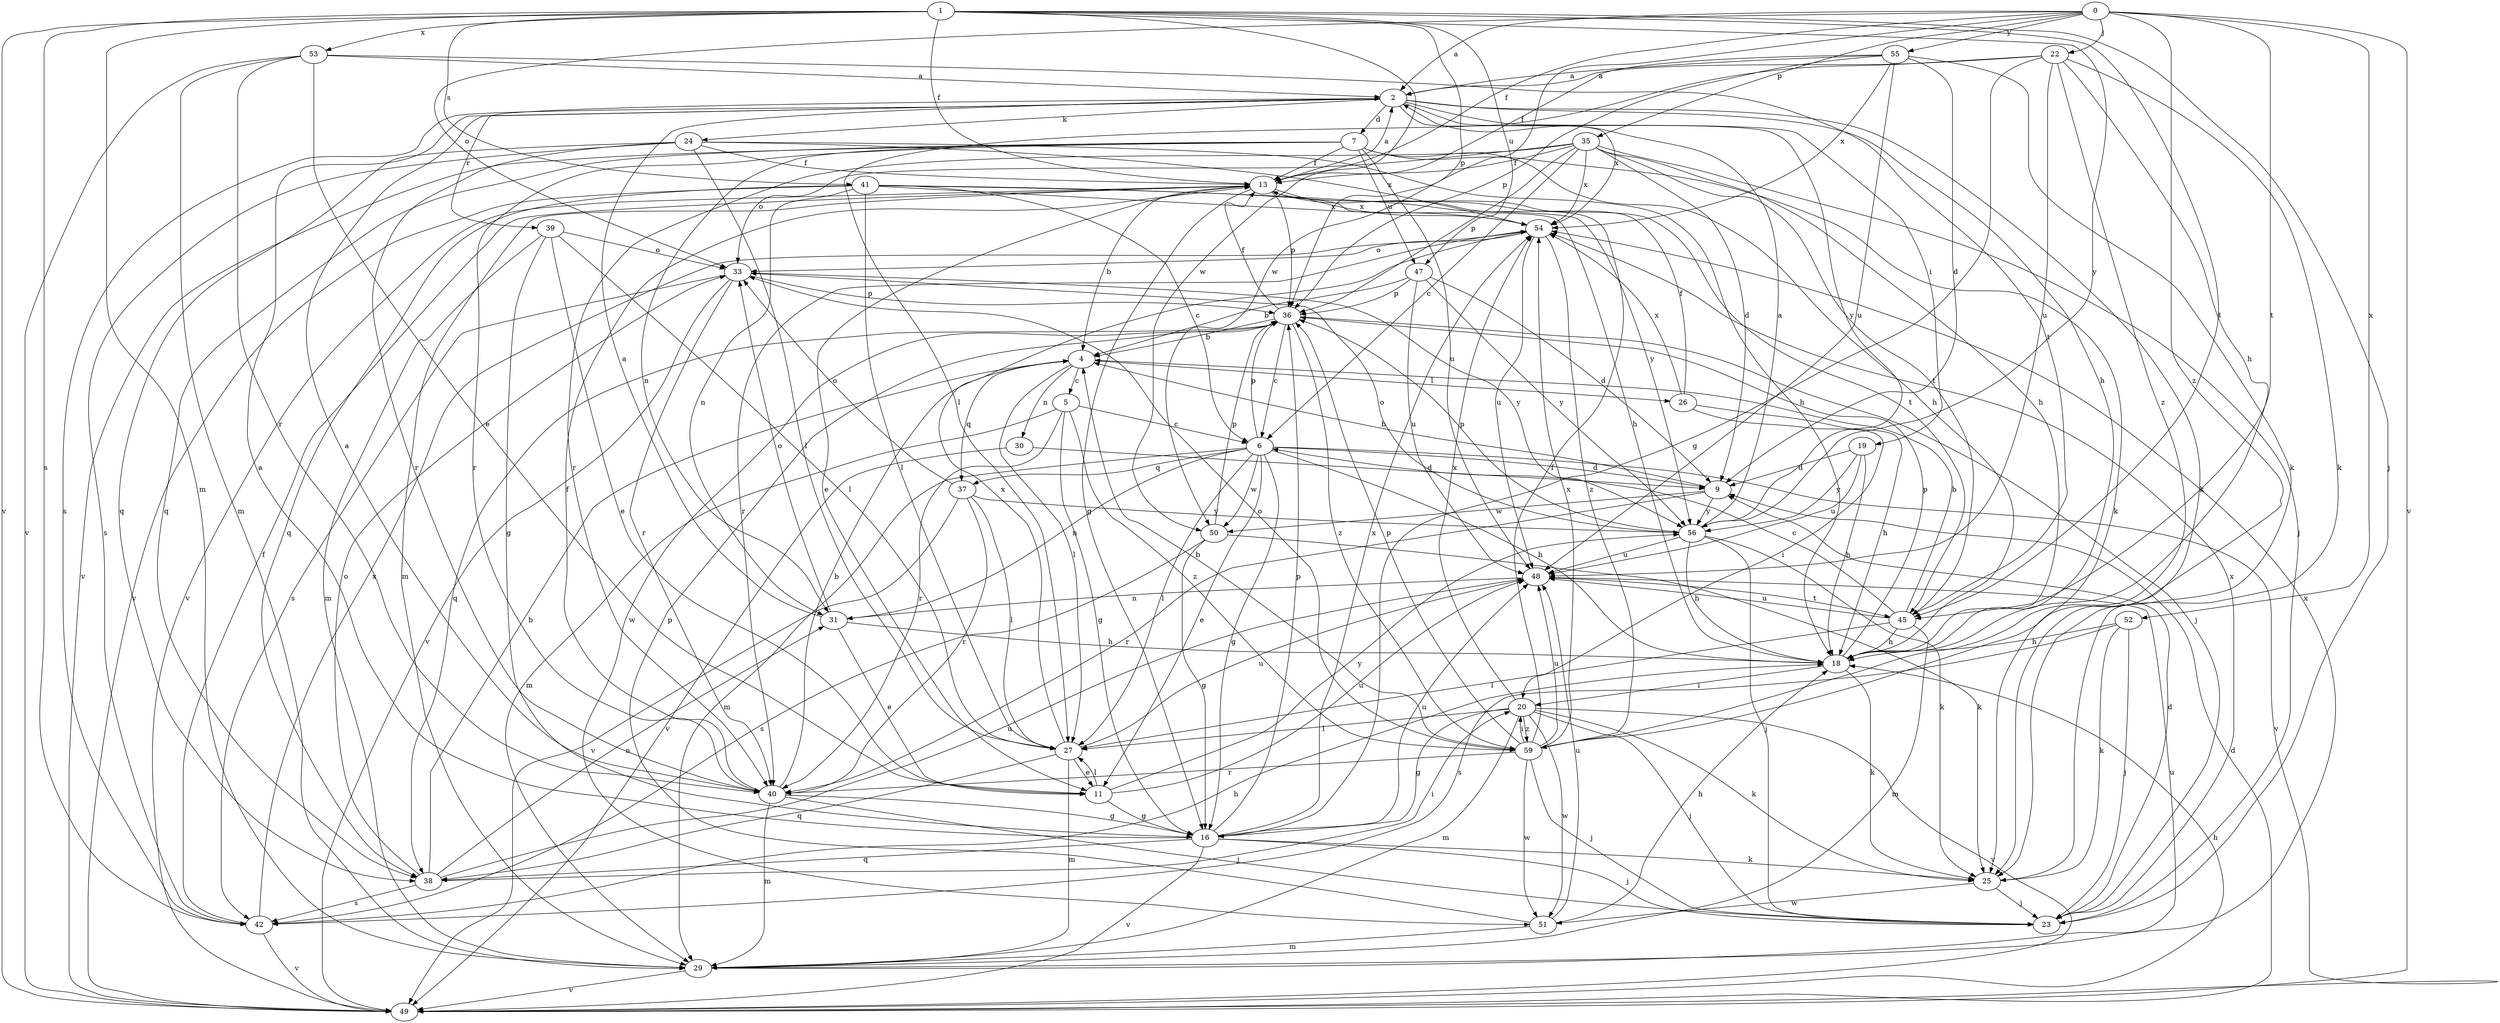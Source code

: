 strict digraph  {
0;
1;
2;
4;
5;
6;
7;
9;
11;
13;
16;
18;
19;
20;
22;
23;
24;
25;
26;
27;
29;
30;
31;
33;
35;
36;
37;
38;
39;
40;
41;
42;
45;
47;
48;
49;
50;
51;
52;
53;
54;
55;
56;
59;
0 -> 2  [label=a];
0 -> 13  [label=f];
0 -> 22  [label=j];
0 -> 33  [label=o];
0 -> 35  [label=p];
0 -> 45  [label=t];
0 -> 49  [label=v];
0 -> 50  [label=w];
0 -> 52  [label=x];
0 -> 55  [label=y];
0 -> 59  [label=z];
1 -> 13  [label=f];
1 -> 23  [label=j];
1 -> 29  [label=m];
1 -> 36  [label=p];
1 -> 41  [label=s];
1 -> 42  [label=s];
1 -> 45  [label=t];
1 -> 47  [label=u];
1 -> 49  [label=v];
1 -> 50  [label=w];
1 -> 53  [label=x];
1 -> 56  [label=y];
2 -> 7  [label=d];
2 -> 18  [label=h];
2 -> 19  [label=i];
2 -> 24  [label=k];
2 -> 25  [label=k];
2 -> 39  [label=r];
2 -> 42  [label=s];
2 -> 54  [label=x];
2 -> 56  [label=y];
4 -> 5  [label=c];
4 -> 26  [label=l];
4 -> 27  [label=l];
4 -> 30  [label=n];
4 -> 37  [label=q];
5 -> 6  [label=c];
5 -> 16  [label=g];
5 -> 29  [label=m];
5 -> 40  [label=r];
5 -> 59  [label=z];
6 -> 9  [label=d];
6 -> 11  [label=e];
6 -> 16  [label=g];
6 -> 18  [label=h];
6 -> 27  [label=l];
6 -> 29  [label=m];
6 -> 31  [label=n];
6 -> 36  [label=p];
6 -> 37  [label=q];
6 -> 49  [label=v];
6 -> 50  [label=w];
7 -> 13  [label=f];
7 -> 18  [label=h];
7 -> 25  [label=k];
7 -> 31  [label=n];
7 -> 38  [label=q];
7 -> 40  [label=r];
7 -> 47  [label=u];
7 -> 48  [label=u];
7 -> 49  [label=v];
9 -> 4  [label=b];
9 -> 40  [label=r];
9 -> 50  [label=w];
9 -> 56  [label=y];
11 -> 16  [label=g];
11 -> 27  [label=l];
11 -> 48  [label=u];
11 -> 56  [label=y];
13 -> 2  [label=a];
13 -> 4  [label=b];
13 -> 11  [label=e];
13 -> 16  [label=g];
13 -> 29  [label=m];
13 -> 36  [label=p];
13 -> 45  [label=t];
13 -> 49  [label=v];
13 -> 54  [label=x];
16 -> 2  [label=a];
16 -> 23  [label=j];
16 -> 25  [label=k];
16 -> 36  [label=p];
16 -> 38  [label=q];
16 -> 48  [label=u];
16 -> 49  [label=v];
16 -> 54  [label=x];
18 -> 20  [label=i];
18 -> 25  [label=k];
18 -> 36  [label=p];
19 -> 9  [label=d];
19 -> 18  [label=h];
19 -> 48  [label=u];
19 -> 56  [label=y];
20 -> 16  [label=g];
20 -> 23  [label=j];
20 -> 25  [label=k];
20 -> 27  [label=l];
20 -> 29  [label=m];
20 -> 49  [label=v];
20 -> 51  [label=w];
20 -> 54  [label=x];
20 -> 59  [label=z];
22 -> 2  [label=a];
22 -> 16  [label=g];
22 -> 18  [label=h];
22 -> 25  [label=k];
22 -> 27  [label=l];
22 -> 48  [label=u];
22 -> 59  [label=z];
23 -> 9  [label=d];
23 -> 54  [label=x];
24 -> 13  [label=f];
24 -> 18  [label=h];
24 -> 27  [label=l];
24 -> 38  [label=q];
24 -> 40  [label=r];
24 -> 42  [label=s];
24 -> 54  [label=x];
25 -> 23  [label=j];
25 -> 51  [label=w];
26 -> 13  [label=f];
26 -> 18  [label=h];
26 -> 20  [label=i];
26 -> 54  [label=x];
27 -> 11  [label=e];
27 -> 29  [label=m];
27 -> 38  [label=q];
27 -> 48  [label=u];
27 -> 54  [label=x];
29 -> 48  [label=u];
29 -> 49  [label=v];
29 -> 54  [label=x];
30 -> 9  [label=d];
30 -> 49  [label=v];
31 -> 2  [label=a];
31 -> 11  [label=e];
31 -> 18  [label=h];
31 -> 33  [label=o];
33 -> 36  [label=p];
33 -> 40  [label=r];
33 -> 42  [label=s];
33 -> 49  [label=v];
33 -> 56  [label=y];
35 -> 6  [label=c];
35 -> 9  [label=d];
35 -> 13  [label=f];
35 -> 18  [label=h];
35 -> 23  [label=j];
35 -> 33  [label=o];
35 -> 36  [label=p];
35 -> 40  [label=r];
35 -> 45  [label=t];
35 -> 54  [label=x];
36 -> 4  [label=b];
36 -> 6  [label=c];
36 -> 13  [label=f];
36 -> 23  [label=j];
36 -> 38  [label=q];
36 -> 51  [label=w];
36 -> 59  [label=z];
37 -> 27  [label=l];
37 -> 33  [label=o];
37 -> 40  [label=r];
37 -> 49  [label=v];
37 -> 56  [label=y];
38 -> 4  [label=b];
38 -> 20  [label=i];
38 -> 31  [label=n];
38 -> 33  [label=o];
38 -> 42  [label=s];
38 -> 48  [label=u];
39 -> 11  [label=e];
39 -> 16  [label=g];
39 -> 27  [label=l];
39 -> 29  [label=m];
39 -> 33  [label=o];
40 -> 2  [label=a];
40 -> 4  [label=b];
40 -> 13  [label=f];
40 -> 16  [label=g];
40 -> 23  [label=j];
40 -> 29  [label=m];
41 -> 6  [label=c];
41 -> 18  [label=h];
41 -> 27  [label=l];
41 -> 31  [label=n];
41 -> 38  [label=q];
41 -> 49  [label=v];
41 -> 54  [label=x];
41 -> 56  [label=y];
42 -> 13  [label=f];
42 -> 18  [label=h];
42 -> 49  [label=v];
42 -> 54  [label=x];
45 -> 4  [label=b];
45 -> 6  [label=c];
45 -> 18  [label=h];
45 -> 27  [label=l];
45 -> 29  [label=m];
45 -> 48  [label=u];
47 -> 4  [label=b];
47 -> 9  [label=d];
47 -> 36  [label=p];
47 -> 48  [label=u];
47 -> 56  [label=y];
48 -> 31  [label=n];
48 -> 45  [label=t];
49 -> 9  [label=d];
49 -> 18  [label=h];
50 -> 16  [label=g];
50 -> 25  [label=k];
50 -> 36  [label=p];
50 -> 42  [label=s];
51 -> 18  [label=h];
51 -> 29  [label=m];
51 -> 36  [label=p];
51 -> 48  [label=u];
52 -> 18  [label=h];
52 -> 23  [label=j];
52 -> 25  [label=k];
52 -> 42  [label=s];
53 -> 2  [label=a];
53 -> 11  [label=e];
53 -> 29  [label=m];
53 -> 40  [label=r];
53 -> 45  [label=t];
53 -> 49  [label=v];
54 -> 33  [label=o];
54 -> 40  [label=r];
54 -> 48  [label=u];
54 -> 59  [label=z];
55 -> 2  [label=a];
55 -> 9  [label=d];
55 -> 13  [label=f];
55 -> 25  [label=k];
55 -> 36  [label=p];
55 -> 48  [label=u];
55 -> 54  [label=x];
56 -> 2  [label=a];
56 -> 18  [label=h];
56 -> 23  [label=j];
56 -> 25  [label=k];
56 -> 33  [label=o];
56 -> 36  [label=p];
56 -> 48  [label=u];
59 -> 4  [label=b];
59 -> 13  [label=f];
59 -> 20  [label=i];
59 -> 23  [label=j];
59 -> 33  [label=o];
59 -> 36  [label=p];
59 -> 40  [label=r];
59 -> 48  [label=u];
59 -> 51  [label=w];
59 -> 54  [label=x];
}
